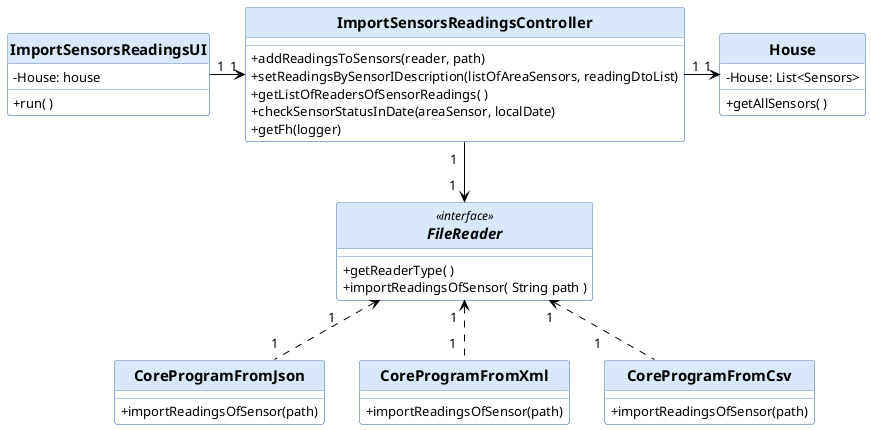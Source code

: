 @startuml

skinparam class {
	BackgroundColor White
	ArrowColor Black
	BorderColor Black
	FontSize 16

}

skinparam stereotypeCBackgroundColor White

skinparam classAttributeIconSize 0

skinparam classAttributeFontSize 13

skinparam shadowing false

skinparam defaultFontName Segoe UI

skinparam Class {
    HeaderBackgroundColor #DAE8FC
	ArrowColor Black
	BorderColor 6C8EBF
	FontSize 15
	FontColor Black
	style Frame
	FontStyle bold
	FontName Arial Rounded MT Bold
}

hide circle

class ImportSensorsReadingsUI
class ImportSensorsReadingsController
interface FileReader
class House
class CoreProgramFromJson
class CoreProgramFromXml
class CoreProgramFromCsv


ImportSensorsReadingsController "1  " --> "1  " FileReader


FileReader "1         " <.. "1  " CoreProgramFromJson
FileReader "1  " <.. "1  " CoreProgramFromXml
FileReader "1  " <.. "1           " CoreProgramFromCsv

ImportSensorsReadingsUI "1" -> "1" ImportSensorsReadingsController


ImportSensorsReadingsController "1 " -> " 1" House



ImportSensorsReadingsUI : - House: house
ImportSensorsReadingsUI : +run( )

House : - House: List<Sensors>
House : + getAllSensors( )


interface FileReader <<interface>> {
+ getReaderType( )
+ importReadingsOfSensor( String path )
}


ImportSensorsReadingsController : {abstract}
ImportSensorsReadingsController : + addReadingsToSensors(reader, path)
ImportSensorsReadingsController : + setReadingsBySensorIDescription(listOfAreaSensors, readingDtoList)
ImportSensorsReadingsController : + getListOfReadersOfSensorReadings( )
ImportSensorsReadingsController : + checkSensorStatusInDate(areaSensor, localDate)
ImportSensorsReadingsController : + getFh(logger)

CoreProgramFromXml : + importReadingsOfSensor(path)
CoreProgramFromJson : + importReadingsOfSensor(path)
CoreProgramFromCsv : + importReadingsOfSensor(path)


@enduml